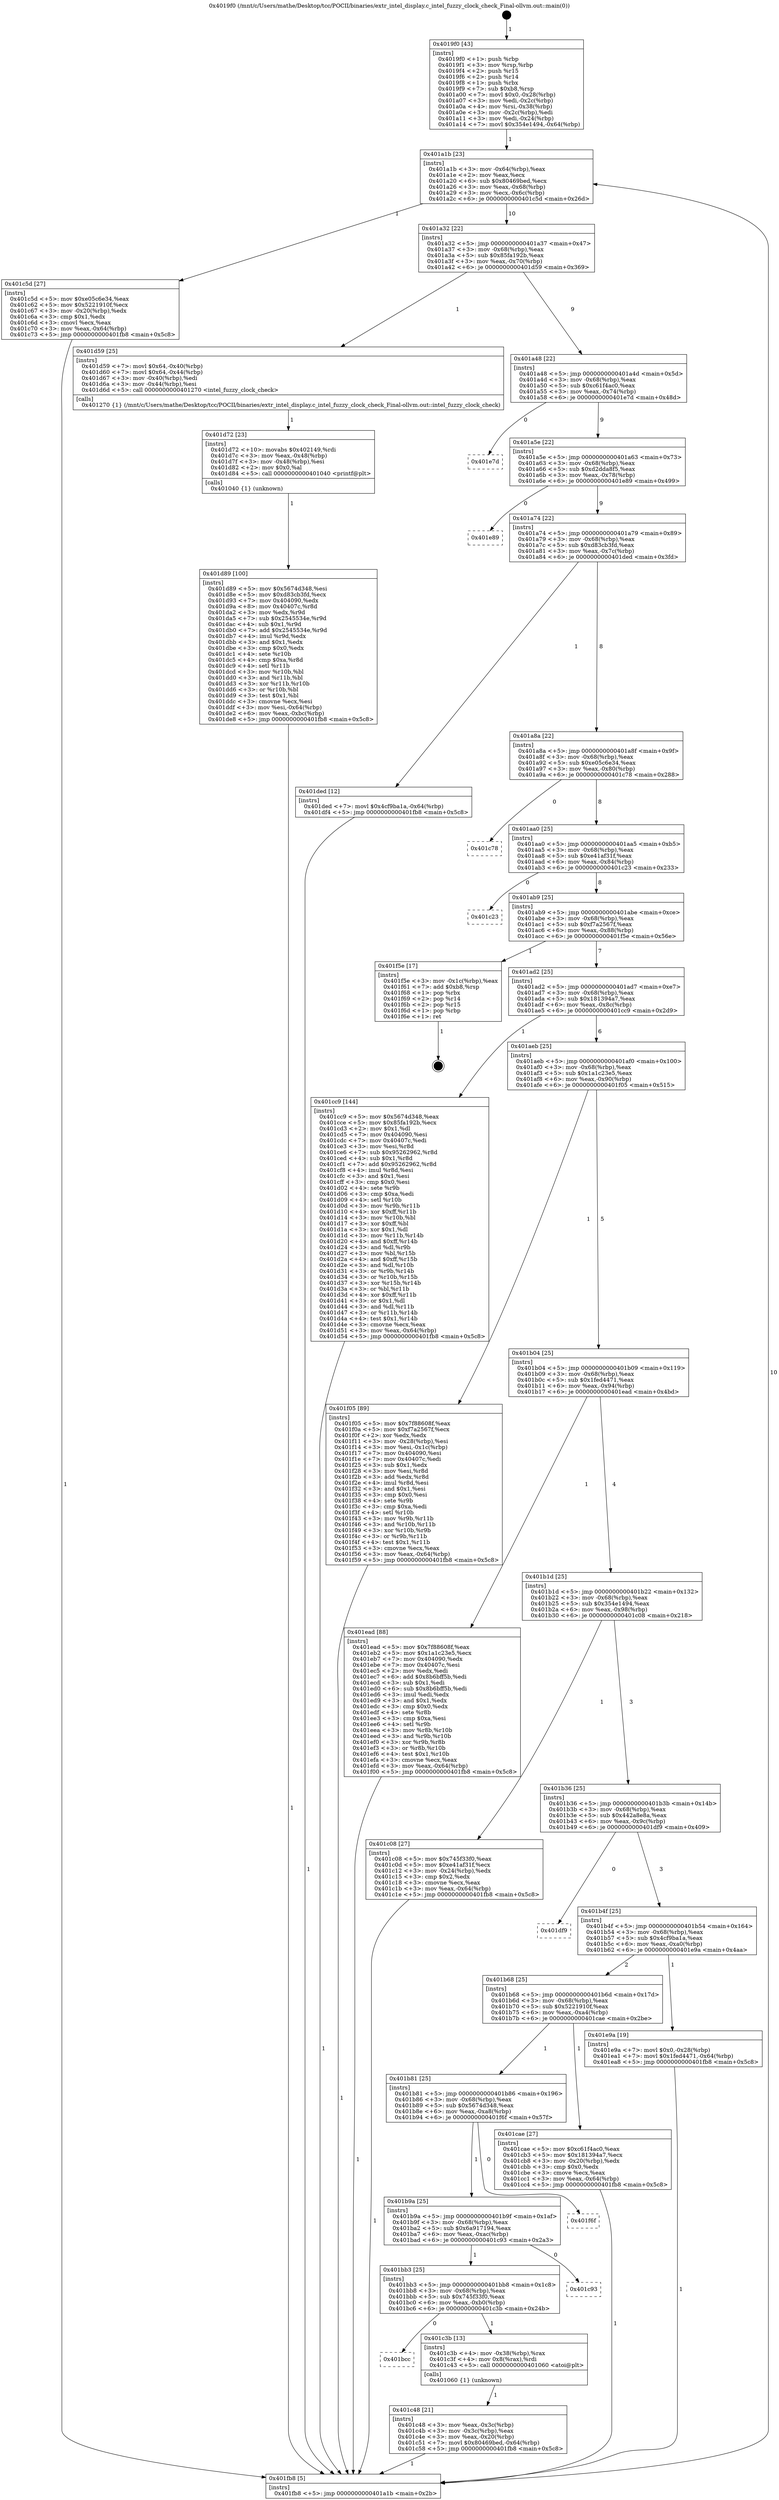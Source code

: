 digraph "0x4019f0" {
  label = "0x4019f0 (/mnt/c/Users/mathe/Desktop/tcc/POCII/binaries/extr_intel_display.c_intel_fuzzy_clock_check_Final-ollvm.out::main(0))"
  labelloc = "t"
  node[shape=record]

  Entry [label="",width=0.3,height=0.3,shape=circle,fillcolor=black,style=filled]
  "0x401a1b" [label="{
     0x401a1b [23]\l
     | [instrs]\l
     &nbsp;&nbsp;0x401a1b \<+3\>: mov -0x64(%rbp),%eax\l
     &nbsp;&nbsp;0x401a1e \<+2\>: mov %eax,%ecx\l
     &nbsp;&nbsp;0x401a20 \<+6\>: sub $0x80469bed,%ecx\l
     &nbsp;&nbsp;0x401a26 \<+3\>: mov %eax,-0x68(%rbp)\l
     &nbsp;&nbsp;0x401a29 \<+3\>: mov %ecx,-0x6c(%rbp)\l
     &nbsp;&nbsp;0x401a2c \<+6\>: je 0000000000401c5d \<main+0x26d\>\l
  }"]
  "0x401c5d" [label="{
     0x401c5d [27]\l
     | [instrs]\l
     &nbsp;&nbsp;0x401c5d \<+5\>: mov $0xe05c6e34,%eax\l
     &nbsp;&nbsp;0x401c62 \<+5\>: mov $0x5221910f,%ecx\l
     &nbsp;&nbsp;0x401c67 \<+3\>: mov -0x20(%rbp),%edx\l
     &nbsp;&nbsp;0x401c6a \<+3\>: cmp $0x1,%edx\l
     &nbsp;&nbsp;0x401c6d \<+3\>: cmovl %ecx,%eax\l
     &nbsp;&nbsp;0x401c70 \<+3\>: mov %eax,-0x64(%rbp)\l
     &nbsp;&nbsp;0x401c73 \<+5\>: jmp 0000000000401fb8 \<main+0x5c8\>\l
  }"]
  "0x401a32" [label="{
     0x401a32 [22]\l
     | [instrs]\l
     &nbsp;&nbsp;0x401a32 \<+5\>: jmp 0000000000401a37 \<main+0x47\>\l
     &nbsp;&nbsp;0x401a37 \<+3\>: mov -0x68(%rbp),%eax\l
     &nbsp;&nbsp;0x401a3a \<+5\>: sub $0x85fa192b,%eax\l
     &nbsp;&nbsp;0x401a3f \<+3\>: mov %eax,-0x70(%rbp)\l
     &nbsp;&nbsp;0x401a42 \<+6\>: je 0000000000401d59 \<main+0x369\>\l
  }"]
  Exit [label="",width=0.3,height=0.3,shape=circle,fillcolor=black,style=filled,peripheries=2]
  "0x401d59" [label="{
     0x401d59 [25]\l
     | [instrs]\l
     &nbsp;&nbsp;0x401d59 \<+7\>: movl $0x64,-0x40(%rbp)\l
     &nbsp;&nbsp;0x401d60 \<+7\>: movl $0x64,-0x44(%rbp)\l
     &nbsp;&nbsp;0x401d67 \<+3\>: mov -0x40(%rbp),%edi\l
     &nbsp;&nbsp;0x401d6a \<+3\>: mov -0x44(%rbp),%esi\l
     &nbsp;&nbsp;0x401d6d \<+5\>: call 0000000000401270 \<intel_fuzzy_clock_check\>\l
     | [calls]\l
     &nbsp;&nbsp;0x401270 \{1\} (/mnt/c/Users/mathe/Desktop/tcc/POCII/binaries/extr_intel_display.c_intel_fuzzy_clock_check_Final-ollvm.out::intel_fuzzy_clock_check)\l
  }"]
  "0x401a48" [label="{
     0x401a48 [22]\l
     | [instrs]\l
     &nbsp;&nbsp;0x401a48 \<+5\>: jmp 0000000000401a4d \<main+0x5d\>\l
     &nbsp;&nbsp;0x401a4d \<+3\>: mov -0x68(%rbp),%eax\l
     &nbsp;&nbsp;0x401a50 \<+5\>: sub $0xc61f4ac0,%eax\l
     &nbsp;&nbsp;0x401a55 \<+3\>: mov %eax,-0x74(%rbp)\l
     &nbsp;&nbsp;0x401a58 \<+6\>: je 0000000000401e7d \<main+0x48d\>\l
  }"]
  "0x401d89" [label="{
     0x401d89 [100]\l
     | [instrs]\l
     &nbsp;&nbsp;0x401d89 \<+5\>: mov $0x5674d348,%esi\l
     &nbsp;&nbsp;0x401d8e \<+5\>: mov $0xd83cb3fd,%ecx\l
     &nbsp;&nbsp;0x401d93 \<+7\>: mov 0x404090,%edx\l
     &nbsp;&nbsp;0x401d9a \<+8\>: mov 0x40407c,%r8d\l
     &nbsp;&nbsp;0x401da2 \<+3\>: mov %edx,%r9d\l
     &nbsp;&nbsp;0x401da5 \<+7\>: sub $0x2545534e,%r9d\l
     &nbsp;&nbsp;0x401dac \<+4\>: sub $0x1,%r9d\l
     &nbsp;&nbsp;0x401db0 \<+7\>: add $0x2545534e,%r9d\l
     &nbsp;&nbsp;0x401db7 \<+4\>: imul %r9d,%edx\l
     &nbsp;&nbsp;0x401dbb \<+3\>: and $0x1,%edx\l
     &nbsp;&nbsp;0x401dbe \<+3\>: cmp $0x0,%edx\l
     &nbsp;&nbsp;0x401dc1 \<+4\>: sete %r10b\l
     &nbsp;&nbsp;0x401dc5 \<+4\>: cmp $0xa,%r8d\l
     &nbsp;&nbsp;0x401dc9 \<+4\>: setl %r11b\l
     &nbsp;&nbsp;0x401dcd \<+3\>: mov %r10b,%bl\l
     &nbsp;&nbsp;0x401dd0 \<+3\>: and %r11b,%bl\l
     &nbsp;&nbsp;0x401dd3 \<+3\>: xor %r11b,%r10b\l
     &nbsp;&nbsp;0x401dd6 \<+3\>: or %r10b,%bl\l
     &nbsp;&nbsp;0x401dd9 \<+3\>: test $0x1,%bl\l
     &nbsp;&nbsp;0x401ddc \<+3\>: cmovne %ecx,%esi\l
     &nbsp;&nbsp;0x401ddf \<+3\>: mov %esi,-0x64(%rbp)\l
     &nbsp;&nbsp;0x401de2 \<+6\>: mov %eax,-0xbc(%rbp)\l
     &nbsp;&nbsp;0x401de8 \<+5\>: jmp 0000000000401fb8 \<main+0x5c8\>\l
  }"]
  "0x401e7d" [label="{
     0x401e7d\l
  }", style=dashed]
  "0x401a5e" [label="{
     0x401a5e [22]\l
     | [instrs]\l
     &nbsp;&nbsp;0x401a5e \<+5\>: jmp 0000000000401a63 \<main+0x73\>\l
     &nbsp;&nbsp;0x401a63 \<+3\>: mov -0x68(%rbp),%eax\l
     &nbsp;&nbsp;0x401a66 \<+5\>: sub $0xd2dda8f5,%eax\l
     &nbsp;&nbsp;0x401a6b \<+3\>: mov %eax,-0x78(%rbp)\l
     &nbsp;&nbsp;0x401a6e \<+6\>: je 0000000000401e89 \<main+0x499\>\l
  }"]
  "0x401d72" [label="{
     0x401d72 [23]\l
     | [instrs]\l
     &nbsp;&nbsp;0x401d72 \<+10\>: movabs $0x402149,%rdi\l
     &nbsp;&nbsp;0x401d7c \<+3\>: mov %eax,-0x48(%rbp)\l
     &nbsp;&nbsp;0x401d7f \<+3\>: mov -0x48(%rbp),%esi\l
     &nbsp;&nbsp;0x401d82 \<+2\>: mov $0x0,%al\l
     &nbsp;&nbsp;0x401d84 \<+5\>: call 0000000000401040 \<printf@plt\>\l
     | [calls]\l
     &nbsp;&nbsp;0x401040 \{1\} (unknown)\l
  }"]
  "0x401e89" [label="{
     0x401e89\l
  }", style=dashed]
  "0x401a74" [label="{
     0x401a74 [22]\l
     | [instrs]\l
     &nbsp;&nbsp;0x401a74 \<+5\>: jmp 0000000000401a79 \<main+0x89\>\l
     &nbsp;&nbsp;0x401a79 \<+3\>: mov -0x68(%rbp),%eax\l
     &nbsp;&nbsp;0x401a7c \<+5\>: sub $0xd83cb3fd,%eax\l
     &nbsp;&nbsp;0x401a81 \<+3\>: mov %eax,-0x7c(%rbp)\l
     &nbsp;&nbsp;0x401a84 \<+6\>: je 0000000000401ded \<main+0x3fd\>\l
  }"]
  "0x401c48" [label="{
     0x401c48 [21]\l
     | [instrs]\l
     &nbsp;&nbsp;0x401c48 \<+3\>: mov %eax,-0x3c(%rbp)\l
     &nbsp;&nbsp;0x401c4b \<+3\>: mov -0x3c(%rbp),%eax\l
     &nbsp;&nbsp;0x401c4e \<+3\>: mov %eax,-0x20(%rbp)\l
     &nbsp;&nbsp;0x401c51 \<+7\>: movl $0x80469bed,-0x64(%rbp)\l
     &nbsp;&nbsp;0x401c58 \<+5\>: jmp 0000000000401fb8 \<main+0x5c8\>\l
  }"]
  "0x401ded" [label="{
     0x401ded [12]\l
     | [instrs]\l
     &nbsp;&nbsp;0x401ded \<+7\>: movl $0x4cf9ba1a,-0x64(%rbp)\l
     &nbsp;&nbsp;0x401df4 \<+5\>: jmp 0000000000401fb8 \<main+0x5c8\>\l
  }"]
  "0x401a8a" [label="{
     0x401a8a [22]\l
     | [instrs]\l
     &nbsp;&nbsp;0x401a8a \<+5\>: jmp 0000000000401a8f \<main+0x9f\>\l
     &nbsp;&nbsp;0x401a8f \<+3\>: mov -0x68(%rbp),%eax\l
     &nbsp;&nbsp;0x401a92 \<+5\>: sub $0xe05c6e34,%eax\l
     &nbsp;&nbsp;0x401a97 \<+3\>: mov %eax,-0x80(%rbp)\l
     &nbsp;&nbsp;0x401a9a \<+6\>: je 0000000000401c78 \<main+0x288\>\l
  }"]
  "0x401bcc" [label="{
     0x401bcc\l
  }", style=dashed]
  "0x401c78" [label="{
     0x401c78\l
  }", style=dashed]
  "0x401aa0" [label="{
     0x401aa0 [25]\l
     | [instrs]\l
     &nbsp;&nbsp;0x401aa0 \<+5\>: jmp 0000000000401aa5 \<main+0xb5\>\l
     &nbsp;&nbsp;0x401aa5 \<+3\>: mov -0x68(%rbp),%eax\l
     &nbsp;&nbsp;0x401aa8 \<+5\>: sub $0xe41af31f,%eax\l
     &nbsp;&nbsp;0x401aad \<+6\>: mov %eax,-0x84(%rbp)\l
     &nbsp;&nbsp;0x401ab3 \<+6\>: je 0000000000401c23 \<main+0x233\>\l
  }"]
  "0x401c3b" [label="{
     0x401c3b [13]\l
     | [instrs]\l
     &nbsp;&nbsp;0x401c3b \<+4\>: mov -0x38(%rbp),%rax\l
     &nbsp;&nbsp;0x401c3f \<+4\>: mov 0x8(%rax),%rdi\l
     &nbsp;&nbsp;0x401c43 \<+5\>: call 0000000000401060 \<atoi@plt\>\l
     | [calls]\l
     &nbsp;&nbsp;0x401060 \{1\} (unknown)\l
  }"]
  "0x401c23" [label="{
     0x401c23\l
  }", style=dashed]
  "0x401ab9" [label="{
     0x401ab9 [25]\l
     | [instrs]\l
     &nbsp;&nbsp;0x401ab9 \<+5\>: jmp 0000000000401abe \<main+0xce\>\l
     &nbsp;&nbsp;0x401abe \<+3\>: mov -0x68(%rbp),%eax\l
     &nbsp;&nbsp;0x401ac1 \<+5\>: sub $0xf7a2567f,%eax\l
     &nbsp;&nbsp;0x401ac6 \<+6\>: mov %eax,-0x88(%rbp)\l
     &nbsp;&nbsp;0x401acc \<+6\>: je 0000000000401f5e \<main+0x56e\>\l
  }"]
  "0x401bb3" [label="{
     0x401bb3 [25]\l
     | [instrs]\l
     &nbsp;&nbsp;0x401bb3 \<+5\>: jmp 0000000000401bb8 \<main+0x1c8\>\l
     &nbsp;&nbsp;0x401bb8 \<+3\>: mov -0x68(%rbp),%eax\l
     &nbsp;&nbsp;0x401bbb \<+5\>: sub $0x745f33f0,%eax\l
     &nbsp;&nbsp;0x401bc0 \<+6\>: mov %eax,-0xb0(%rbp)\l
     &nbsp;&nbsp;0x401bc6 \<+6\>: je 0000000000401c3b \<main+0x24b\>\l
  }"]
  "0x401f5e" [label="{
     0x401f5e [17]\l
     | [instrs]\l
     &nbsp;&nbsp;0x401f5e \<+3\>: mov -0x1c(%rbp),%eax\l
     &nbsp;&nbsp;0x401f61 \<+7\>: add $0xb8,%rsp\l
     &nbsp;&nbsp;0x401f68 \<+1\>: pop %rbx\l
     &nbsp;&nbsp;0x401f69 \<+2\>: pop %r14\l
     &nbsp;&nbsp;0x401f6b \<+2\>: pop %r15\l
     &nbsp;&nbsp;0x401f6d \<+1\>: pop %rbp\l
     &nbsp;&nbsp;0x401f6e \<+1\>: ret\l
  }"]
  "0x401ad2" [label="{
     0x401ad2 [25]\l
     | [instrs]\l
     &nbsp;&nbsp;0x401ad2 \<+5\>: jmp 0000000000401ad7 \<main+0xe7\>\l
     &nbsp;&nbsp;0x401ad7 \<+3\>: mov -0x68(%rbp),%eax\l
     &nbsp;&nbsp;0x401ada \<+5\>: sub $0x181394a7,%eax\l
     &nbsp;&nbsp;0x401adf \<+6\>: mov %eax,-0x8c(%rbp)\l
     &nbsp;&nbsp;0x401ae5 \<+6\>: je 0000000000401cc9 \<main+0x2d9\>\l
  }"]
  "0x401c93" [label="{
     0x401c93\l
  }", style=dashed]
  "0x401cc9" [label="{
     0x401cc9 [144]\l
     | [instrs]\l
     &nbsp;&nbsp;0x401cc9 \<+5\>: mov $0x5674d348,%eax\l
     &nbsp;&nbsp;0x401cce \<+5\>: mov $0x85fa192b,%ecx\l
     &nbsp;&nbsp;0x401cd3 \<+2\>: mov $0x1,%dl\l
     &nbsp;&nbsp;0x401cd5 \<+7\>: mov 0x404090,%esi\l
     &nbsp;&nbsp;0x401cdc \<+7\>: mov 0x40407c,%edi\l
     &nbsp;&nbsp;0x401ce3 \<+3\>: mov %esi,%r8d\l
     &nbsp;&nbsp;0x401ce6 \<+7\>: sub $0x95262962,%r8d\l
     &nbsp;&nbsp;0x401ced \<+4\>: sub $0x1,%r8d\l
     &nbsp;&nbsp;0x401cf1 \<+7\>: add $0x95262962,%r8d\l
     &nbsp;&nbsp;0x401cf8 \<+4\>: imul %r8d,%esi\l
     &nbsp;&nbsp;0x401cfc \<+3\>: and $0x1,%esi\l
     &nbsp;&nbsp;0x401cff \<+3\>: cmp $0x0,%esi\l
     &nbsp;&nbsp;0x401d02 \<+4\>: sete %r9b\l
     &nbsp;&nbsp;0x401d06 \<+3\>: cmp $0xa,%edi\l
     &nbsp;&nbsp;0x401d09 \<+4\>: setl %r10b\l
     &nbsp;&nbsp;0x401d0d \<+3\>: mov %r9b,%r11b\l
     &nbsp;&nbsp;0x401d10 \<+4\>: xor $0xff,%r11b\l
     &nbsp;&nbsp;0x401d14 \<+3\>: mov %r10b,%bl\l
     &nbsp;&nbsp;0x401d17 \<+3\>: xor $0xff,%bl\l
     &nbsp;&nbsp;0x401d1a \<+3\>: xor $0x1,%dl\l
     &nbsp;&nbsp;0x401d1d \<+3\>: mov %r11b,%r14b\l
     &nbsp;&nbsp;0x401d20 \<+4\>: and $0xff,%r14b\l
     &nbsp;&nbsp;0x401d24 \<+3\>: and %dl,%r9b\l
     &nbsp;&nbsp;0x401d27 \<+3\>: mov %bl,%r15b\l
     &nbsp;&nbsp;0x401d2a \<+4\>: and $0xff,%r15b\l
     &nbsp;&nbsp;0x401d2e \<+3\>: and %dl,%r10b\l
     &nbsp;&nbsp;0x401d31 \<+3\>: or %r9b,%r14b\l
     &nbsp;&nbsp;0x401d34 \<+3\>: or %r10b,%r15b\l
     &nbsp;&nbsp;0x401d37 \<+3\>: xor %r15b,%r14b\l
     &nbsp;&nbsp;0x401d3a \<+3\>: or %bl,%r11b\l
     &nbsp;&nbsp;0x401d3d \<+4\>: xor $0xff,%r11b\l
     &nbsp;&nbsp;0x401d41 \<+3\>: or $0x1,%dl\l
     &nbsp;&nbsp;0x401d44 \<+3\>: and %dl,%r11b\l
     &nbsp;&nbsp;0x401d47 \<+3\>: or %r11b,%r14b\l
     &nbsp;&nbsp;0x401d4a \<+4\>: test $0x1,%r14b\l
     &nbsp;&nbsp;0x401d4e \<+3\>: cmovne %ecx,%eax\l
     &nbsp;&nbsp;0x401d51 \<+3\>: mov %eax,-0x64(%rbp)\l
     &nbsp;&nbsp;0x401d54 \<+5\>: jmp 0000000000401fb8 \<main+0x5c8\>\l
  }"]
  "0x401aeb" [label="{
     0x401aeb [25]\l
     | [instrs]\l
     &nbsp;&nbsp;0x401aeb \<+5\>: jmp 0000000000401af0 \<main+0x100\>\l
     &nbsp;&nbsp;0x401af0 \<+3\>: mov -0x68(%rbp),%eax\l
     &nbsp;&nbsp;0x401af3 \<+5\>: sub $0x1a1c23e5,%eax\l
     &nbsp;&nbsp;0x401af8 \<+6\>: mov %eax,-0x90(%rbp)\l
     &nbsp;&nbsp;0x401afe \<+6\>: je 0000000000401f05 \<main+0x515\>\l
  }"]
  "0x401b9a" [label="{
     0x401b9a [25]\l
     | [instrs]\l
     &nbsp;&nbsp;0x401b9a \<+5\>: jmp 0000000000401b9f \<main+0x1af\>\l
     &nbsp;&nbsp;0x401b9f \<+3\>: mov -0x68(%rbp),%eax\l
     &nbsp;&nbsp;0x401ba2 \<+5\>: sub $0x6a917194,%eax\l
     &nbsp;&nbsp;0x401ba7 \<+6\>: mov %eax,-0xac(%rbp)\l
     &nbsp;&nbsp;0x401bad \<+6\>: je 0000000000401c93 \<main+0x2a3\>\l
  }"]
  "0x401f05" [label="{
     0x401f05 [89]\l
     | [instrs]\l
     &nbsp;&nbsp;0x401f05 \<+5\>: mov $0x7f88608f,%eax\l
     &nbsp;&nbsp;0x401f0a \<+5\>: mov $0xf7a2567f,%ecx\l
     &nbsp;&nbsp;0x401f0f \<+2\>: xor %edx,%edx\l
     &nbsp;&nbsp;0x401f11 \<+3\>: mov -0x28(%rbp),%esi\l
     &nbsp;&nbsp;0x401f14 \<+3\>: mov %esi,-0x1c(%rbp)\l
     &nbsp;&nbsp;0x401f17 \<+7\>: mov 0x404090,%esi\l
     &nbsp;&nbsp;0x401f1e \<+7\>: mov 0x40407c,%edi\l
     &nbsp;&nbsp;0x401f25 \<+3\>: sub $0x1,%edx\l
     &nbsp;&nbsp;0x401f28 \<+3\>: mov %esi,%r8d\l
     &nbsp;&nbsp;0x401f2b \<+3\>: add %edx,%r8d\l
     &nbsp;&nbsp;0x401f2e \<+4\>: imul %r8d,%esi\l
     &nbsp;&nbsp;0x401f32 \<+3\>: and $0x1,%esi\l
     &nbsp;&nbsp;0x401f35 \<+3\>: cmp $0x0,%esi\l
     &nbsp;&nbsp;0x401f38 \<+4\>: sete %r9b\l
     &nbsp;&nbsp;0x401f3c \<+3\>: cmp $0xa,%edi\l
     &nbsp;&nbsp;0x401f3f \<+4\>: setl %r10b\l
     &nbsp;&nbsp;0x401f43 \<+3\>: mov %r9b,%r11b\l
     &nbsp;&nbsp;0x401f46 \<+3\>: and %r10b,%r11b\l
     &nbsp;&nbsp;0x401f49 \<+3\>: xor %r10b,%r9b\l
     &nbsp;&nbsp;0x401f4c \<+3\>: or %r9b,%r11b\l
     &nbsp;&nbsp;0x401f4f \<+4\>: test $0x1,%r11b\l
     &nbsp;&nbsp;0x401f53 \<+3\>: cmovne %ecx,%eax\l
     &nbsp;&nbsp;0x401f56 \<+3\>: mov %eax,-0x64(%rbp)\l
     &nbsp;&nbsp;0x401f59 \<+5\>: jmp 0000000000401fb8 \<main+0x5c8\>\l
  }"]
  "0x401b04" [label="{
     0x401b04 [25]\l
     | [instrs]\l
     &nbsp;&nbsp;0x401b04 \<+5\>: jmp 0000000000401b09 \<main+0x119\>\l
     &nbsp;&nbsp;0x401b09 \<+3\>: mov -0x68(%rbp),%eax\l
     &nbsp;&nbsp;0x401b0c \<+5\>: sub $0x1fed4471,%eax\l
     &nbsp;&nbsp;0x401b11 \<+6\>: mov %eax,-0x94(%rbp)\l
     &nbsp;&nbsp;0x401b17 \<+6\>: je 0000000000401ead \<main+0x4bd\>\l
  }"]
  "0x401f6f" [label="{
     0x401f6f\l
  }", style=dashed]
  "0x401ead" [label="{
     0x401ead [88]\l
     | [instrs]\l
     &nbsp;&nbsp;0x401ead \<+5\>: mov $0x7f88608f,%eax\l
     &nbsp;&nbsp;0x401eb2 \<+5\>: mov $0x1a1c23e5,%ecx\l
     &nbsp;&nbsp;0x401eb7 \<+7\>: mov 0x404090,%edx\l
     &nbsp;&nbsp;0x401ebe \<+7\>: mov 0x40407c,%esi\l
     &nbsp;&nbsp;0x401ec5 \<+2\>: mov %edx,%edi\l
     &nbsp;&nbsp;0x401ec7 \<+6\>: add $0x8b6bff5b,%edi\l
     &nbsp;&nbsp;0x401ecd \<+3\>: sub $0x1,%edi\l
     &nbsp;&nbsp;0x401ed0 \<+6\>: sub $0x8b6bff5b,%edi\l
     &nbsp;&nbsp;0x401ed6 \<+3\>: imul %edi,%edx\l
     &nbsp;&nbsp;0x401ed9 \<+3\>: and $0x1,%edx\l
     &nbsp;&nbsp;0x401edc \<+3\>: cmp $0x0,%edx\l
     &nbsp;&nbsp;0x401edf \<+4\>: sete %r8b\l
     &nbsp;&nbsp;0x401ee3 \<+3\>: cmp $0xa,%esi\l
     &nbsp;&nbsp;0x401ee6 \<+4\>: setl %r9b\l
     &nbsp;&nbsp;0x401eea \<+3\>: mov %r8b,%r10b\l
     &nbsp;&nbsp;0x401eed \<+3\>: and %r9b,%r10b\l
     &nbsp;&nbsp;0x401ef0 \<+3\>: xor %r9b,%r8b\l
     &nbsp;&nbsp;0x401ef3 \<+3\>: or %r8b,%r10b\l
     &nbsp;&nbsp;0x401ef6 \<+4\>: test $0x1,%r10b\l
     &nbsp;&nbsp;0x401efa \<+3\>: cmovne %ecx,%eax\l
     &nbsp;&nbsp;0x401efd \<+3\>: mov %eax,-0x64(%rbp)\l
     &nbsp;&nbsp;0x401f00 \<+5\>: jmp 0000000000401fb8 \<main+0x5c8\>\l
  }"]
  "0x401b1d" [label="{
     0x401b1d [25]\l
     | [instrs]\l
     &nbsp;&nbsp;0x401b1d \<+5\>: jmp 0000000000401b22 \<main+0x132\>\l
     &nbsp;&nbsp;0x401b22 \<+3\>: mov -0x68(%rbp),%eax\l
     &nbsp;&nbsp;0x401b25 \<+5\>: sub $0x354e1494,%eax\l
     &nbsp;&nbsp;0x401b2a \<+6\>: mov %eax,-0x98(%rbp)\l
     &nbsp;&nbsp;0x401b30 \<+6\>: je 0000000000401c08 \<main+0x218\>\l
  }"]
  "0x401b81" [label="{
     0x401b81 [25]\l
     | [instrs]\l
     &nbsp;&nbsp;0x401b81 \<+5\>: jmp 0000000000401b86 \<main+0x196\>\l
     &nbsp;&nbsp;0x401b86 \<+3\>: mov -0x68(%rbp),%eax\l
     &nbsp;&nbsp;0x401b89 \<+5\>: sub $0x5674d348,%eax\l
     &nbsp;&nbsp;0x401b8e \<+6\>: mov %eax,-0xa8(%rbp)\l
     &nbsp;&nbsp;0x401b94 \<+6\>: je 0000000000401f6f \<main+0x57f\>\l
  }"]
  "0x401c08" [label="{
     0x401c08 [27]\l
     | [instrs]\l
     &nbsp;&nbsp;0x401c08 \<+5\>: mov $0x745f33f0,%eax\l
     &nbsp;&nbsp;0x401c0d \<+5\>: mov $0xe41af31f,%ecx\l
     &nbsp;&nbsp;0x401c12 \<+3\>: mov -0x24(%rbp),%edx\l
     &nbsp;&nbsp;0x401c15 \<+3\>: cmp $0x2,%edx\l
     &nbsp;&nbsp;0x401c18 \<+3\>: cmovne %ecx,%eax\l
     &nbsp;&nbsp;0x401c1b \<+3\>: mov %eax,-0x64(%rbp)\l
     &nbsp;&nbsp;0x401c1e \<+5\>: jmp 0000000000401fb8 \<main+0x5c8\>\l
  }"]
  "0x401b36" [label="{
     0x401b36 [25]\l
     | [instrs]\l
     &nbsp;&nbsp;0x401b36 \<+5\>: jmp 0000000000401b3b \<main+0x14b\>\l
     &nbsp;&nbsp;0x401b3b \<+3\>: mov -0x68(%rbp),%eax\l
     &nbsp;&nbsp;0x401b3e \<+5\>: sub $0x442a8e8a,%eax\l
     &nbsp;&nbsp;0x401b43 \<+6\>: mov %eax,-0x9c(%rbp)\l
     &nbsp;&nbsp;0x401b49 \<+6\>: je 0000000000401df9 \<main+0x409\>\l
  }"]
  "0x401fb8" [label="{
     0x401fb8 [5]\l
     | [instrs]\l
     &nbsp;&nbsp;0x401fb8 \<+5\>: jmp 0000000000401a1b \<main+0x2b\>\l
  }"]
  "0x4019f0" [label="{
     0x4019f0 [43]\l
     | [instrs]\l
     &nbsp;&nbsp;0x4019f0 \<+1\>: push %rbp\l
     &nbsp;&nbsp;0x4019f1 \<+3\>: mov %rsp,%rbp\l
     &nbsp;&nbsp;0x4019f4 \<+2\>: push %r15\l
     &nbsp;&nbsp;0x4019f6 \<+2\>: push %r14\l
     &nbsp;&nbsp;0x4019f8 \<+1\>: push %rbx\l
     &nbsp;&nbsp;0x4019f9 \<+7\>: sub $0xb8,%rsp\l
     &nbsp;&nbsp;0x401a00 \<+7\>: movl $0x0,-0x28(%rbp)\l
     &nbsp;&nbsp;0x401a07 \<+3\>: mov %edi,-0x2c(%rbp)\l
     &nbsp;&nbsp;0x401a0a \<+4\>: mov %rsi,-0x38(%rbp)\l
     &nbsp;&nbsp;0x401a0e \<+3\>: mov -0x2c(%rbp),%edi\l
     &nbsp;&nbsp;0x401a11 \<+3\>: mov %edi,-0x24(%rbp)\l
     &nbsp;&nbsp;0x401a14 \<+7\>: movl $0x354e1494,-0x64(%rbp)\l
  }"]
  "0x401cae" [label="{
     0x401cae [27]\l
     | [instrs]\l
     &nbsp;&nbsp;0x401cae \<+5\>: mov $0xc61f4ac0,%eax\l
     &nbsp;&nbsp;0x401cb3 \<+5\>: mov $0x181394a7,%ecx\l
     &nbsp;&nbsp;0x401cb8 \<+3\>: mov -0x20(%rbp),%edx\l
     &nbsp;&nbsp;0x401cbb \<+3\>: cmp $0x0,%edx\l
     &nbsp;&nbsp;0x401cbe \<+3\>: cmove %ecx,%eax\l
     &nbsp;&nbsp;0x401cc1 \<+3\>: mov %eax,-0x64(%rbp)\l
     &nbsp;&nbsp;0x401cc4 \<+5\>: jmp 0000000000401fb8 \<main+0x5c8\>\l
  }"]
  "0x401df9" [label="{
     0x401df9\l
  }", style=dashed]
  "0x401b4f" [label="{
     0x401b4f [25]\l
     | [instrs]\l
     &nbsp;&nbsp;0x401b4f \<+5\>: jmp 0000000000401b54 \<main+0x164\>\l
     &nbsp;&nbsp;0x401b54 \<+3\>: mov -0x68(%rbp),%eax\l
     &nbsp;&nbsp;0x401b57 \<+5\>: sub $0x4cf9ba1a,%eax\l
     &nbsp;&nbsp;0x401b5c \<+6\>: mov %eax,-0xa0(%rbp)\l
     &nbsp;&nbsp;0x401b62 \<+6\>: je 0000000000401e9a \<main+0x4aa\>\l
  }"]
  "0x401b68" [label="{
     0x401b68 [25]\l
     | [instrs]\l
     &nbsp;&nbsp;0x401b68 \<+5\>: jmp 0000000000401b6d \<main+0x17d\>\l
     &nbsp;&nbsp;0x401b6d \<+3\>: mov -0x68(%rbp),%eax\l
     &nbsp;&nbsp;0x401b70 \<+5\>: sub $0x5221910f,%eax\l
     &nbsp;&nbsp;0x401b75 \<+6\>: mov %eax,-0xa4(%rbp)\l
     &nbsp;&nbsp;0x401b7b \<+6\>: je 0000000000401cae \<main+0x2be\>\l
  }"]
  "0x401e9a" [label="{
     0x401e9a [19]\l
     | [instrs]\l
     &nbsp;&nbsp;0x401e9a \<+7\>: movl $0x0,-0x28(%rbp)\l
     &nbsp;&nbsp;0x401ea1 \<+7\>: movl $0x1fed4471,-0x64(%rbp)\l
     &nbsp;&nbsp;0x401ea8 \<+5\>: jmp 0000000000401fb8 \<main+0x5c8\>\l
  }"]
  Entry -> "0x4019f0" [label=" 1"]
  "0x401a1b" -> "0x401c5d" [label=" 1"]
  "0x401a1b" -> "0x401a32" [label=" 10"]
  "0x401f5e" -> Exit [label=" 1"]
  "0x401a32" -> "0x401d59" [label=" 1"]
  "0x401a32" -> "0x401a48" [label=" 9"]
  "0x401f05" -> "0x401fb8" [label=" 1"]
  "0x401a48" -> "0x401e7d" [label=" 0"]
  "0x401a48" -> "0x401a5e" [label=" 9"]
  "0x401ead" -> "0x401fb8" [label=" 1"]
  "0x401a5e" -> "0x401e89" [label=" 0"]
  "0x401a5e" -> "0x401a74" [label=" 9"]
  "0x401e9a" -> "0x401fb8" [label=" 1"]
  "0x401a74" -> "0x401ded" [label=" 1"]
  "0x401a74" -> "0x401a8a" [label=" 8"]
  "0x401ded" -> "0x401fb8" [label=" 1"]
  "0x401a8a" -> "0x401c78" [label=" 0"]
  "0x401a8a" -> "0x401aa0" [label=" 8"]
  "0x401d89" -> "0x401fb8" [label=" 1"]
  "0x401aa0" -> "0x401c23" [label=" 0"]
  "0x401aa0" -> "0x401ab9" [label=" 8"]
  "0x401d72" -> "0x401d89" [label=" 1"]
  "0x401ab9" -> "0x401f5e" [label=" 1"]
  "0x401ab9" -> "0x401ad2" [label=" 7"]
  "0x401cc9" -> "0x401fb8" [label=" 1"]
  "0x401ad2" -> "0x401cc9" [label=" 1"]
  "0x401ad2" -> "0x401aeb" [label=" 6"]
  "0x401cae" -> "0x401fb8" [label=" 1"]
  "0x401aeb" -> "0x401f05" [label=" 1"]
  "0x401aeb" -> "0x401b04" [label=" 5"]
  "0x401c48" -> "0x401fb8" [label=" 1"]
  "0x401b04" -> "0x401ead" [label=" 1"]
  "0x401b04" -> "0x401b1d" [label=" 4"]
  "0x401c3b" -> "0x401c48" [label=" 1"]
  "0x401b1d" -> "0x401c08" [label=" 1"]
  "0x401b1d" -> "0x401b36" [label=" 3"]
  "0x401c08" -> "0x401fb8" [label=" 1"]
  "0x4019f0" -> "0x401a1b" [label=" 1"]
  "0x401fb8" -> "0x401a1b" [label=" 10"]
  "0x401bb3" -> "0x401c3b" [label=" 1"]
  "0x401b36" -> "0x401df9" [label=" 0"]
  "0x401b36" -> "0x401b4f" [label=" 3"]
  "0x401d59" -> "0x401d72" [label=" 1"]
  "0x401b4f" -> "0x401e9a" [label=" 1"]
  "0x401b4f" -> "0x401b68" [label=" 2"]
  "0x401b9a" -> "0x401bb3" [label=" 1"]
  "0x401b68" -> "0x401cae" [label=" 1"]
  "0x401b68" -> "0x401b81" [label=" 1"]
  "0x401bb3" -> "0x401bcc" [label=" 0"]
  "0x401b81" -> "0x401f6f" [label=" 0"]
  "0x401b81" -> "0x401b9a" [label=" 1"]
  "0x401c5d" -> "0x401fb8" [label=" 1"]
  "0x401b9a" -> "0x401c93" [label=" 0"]
}
